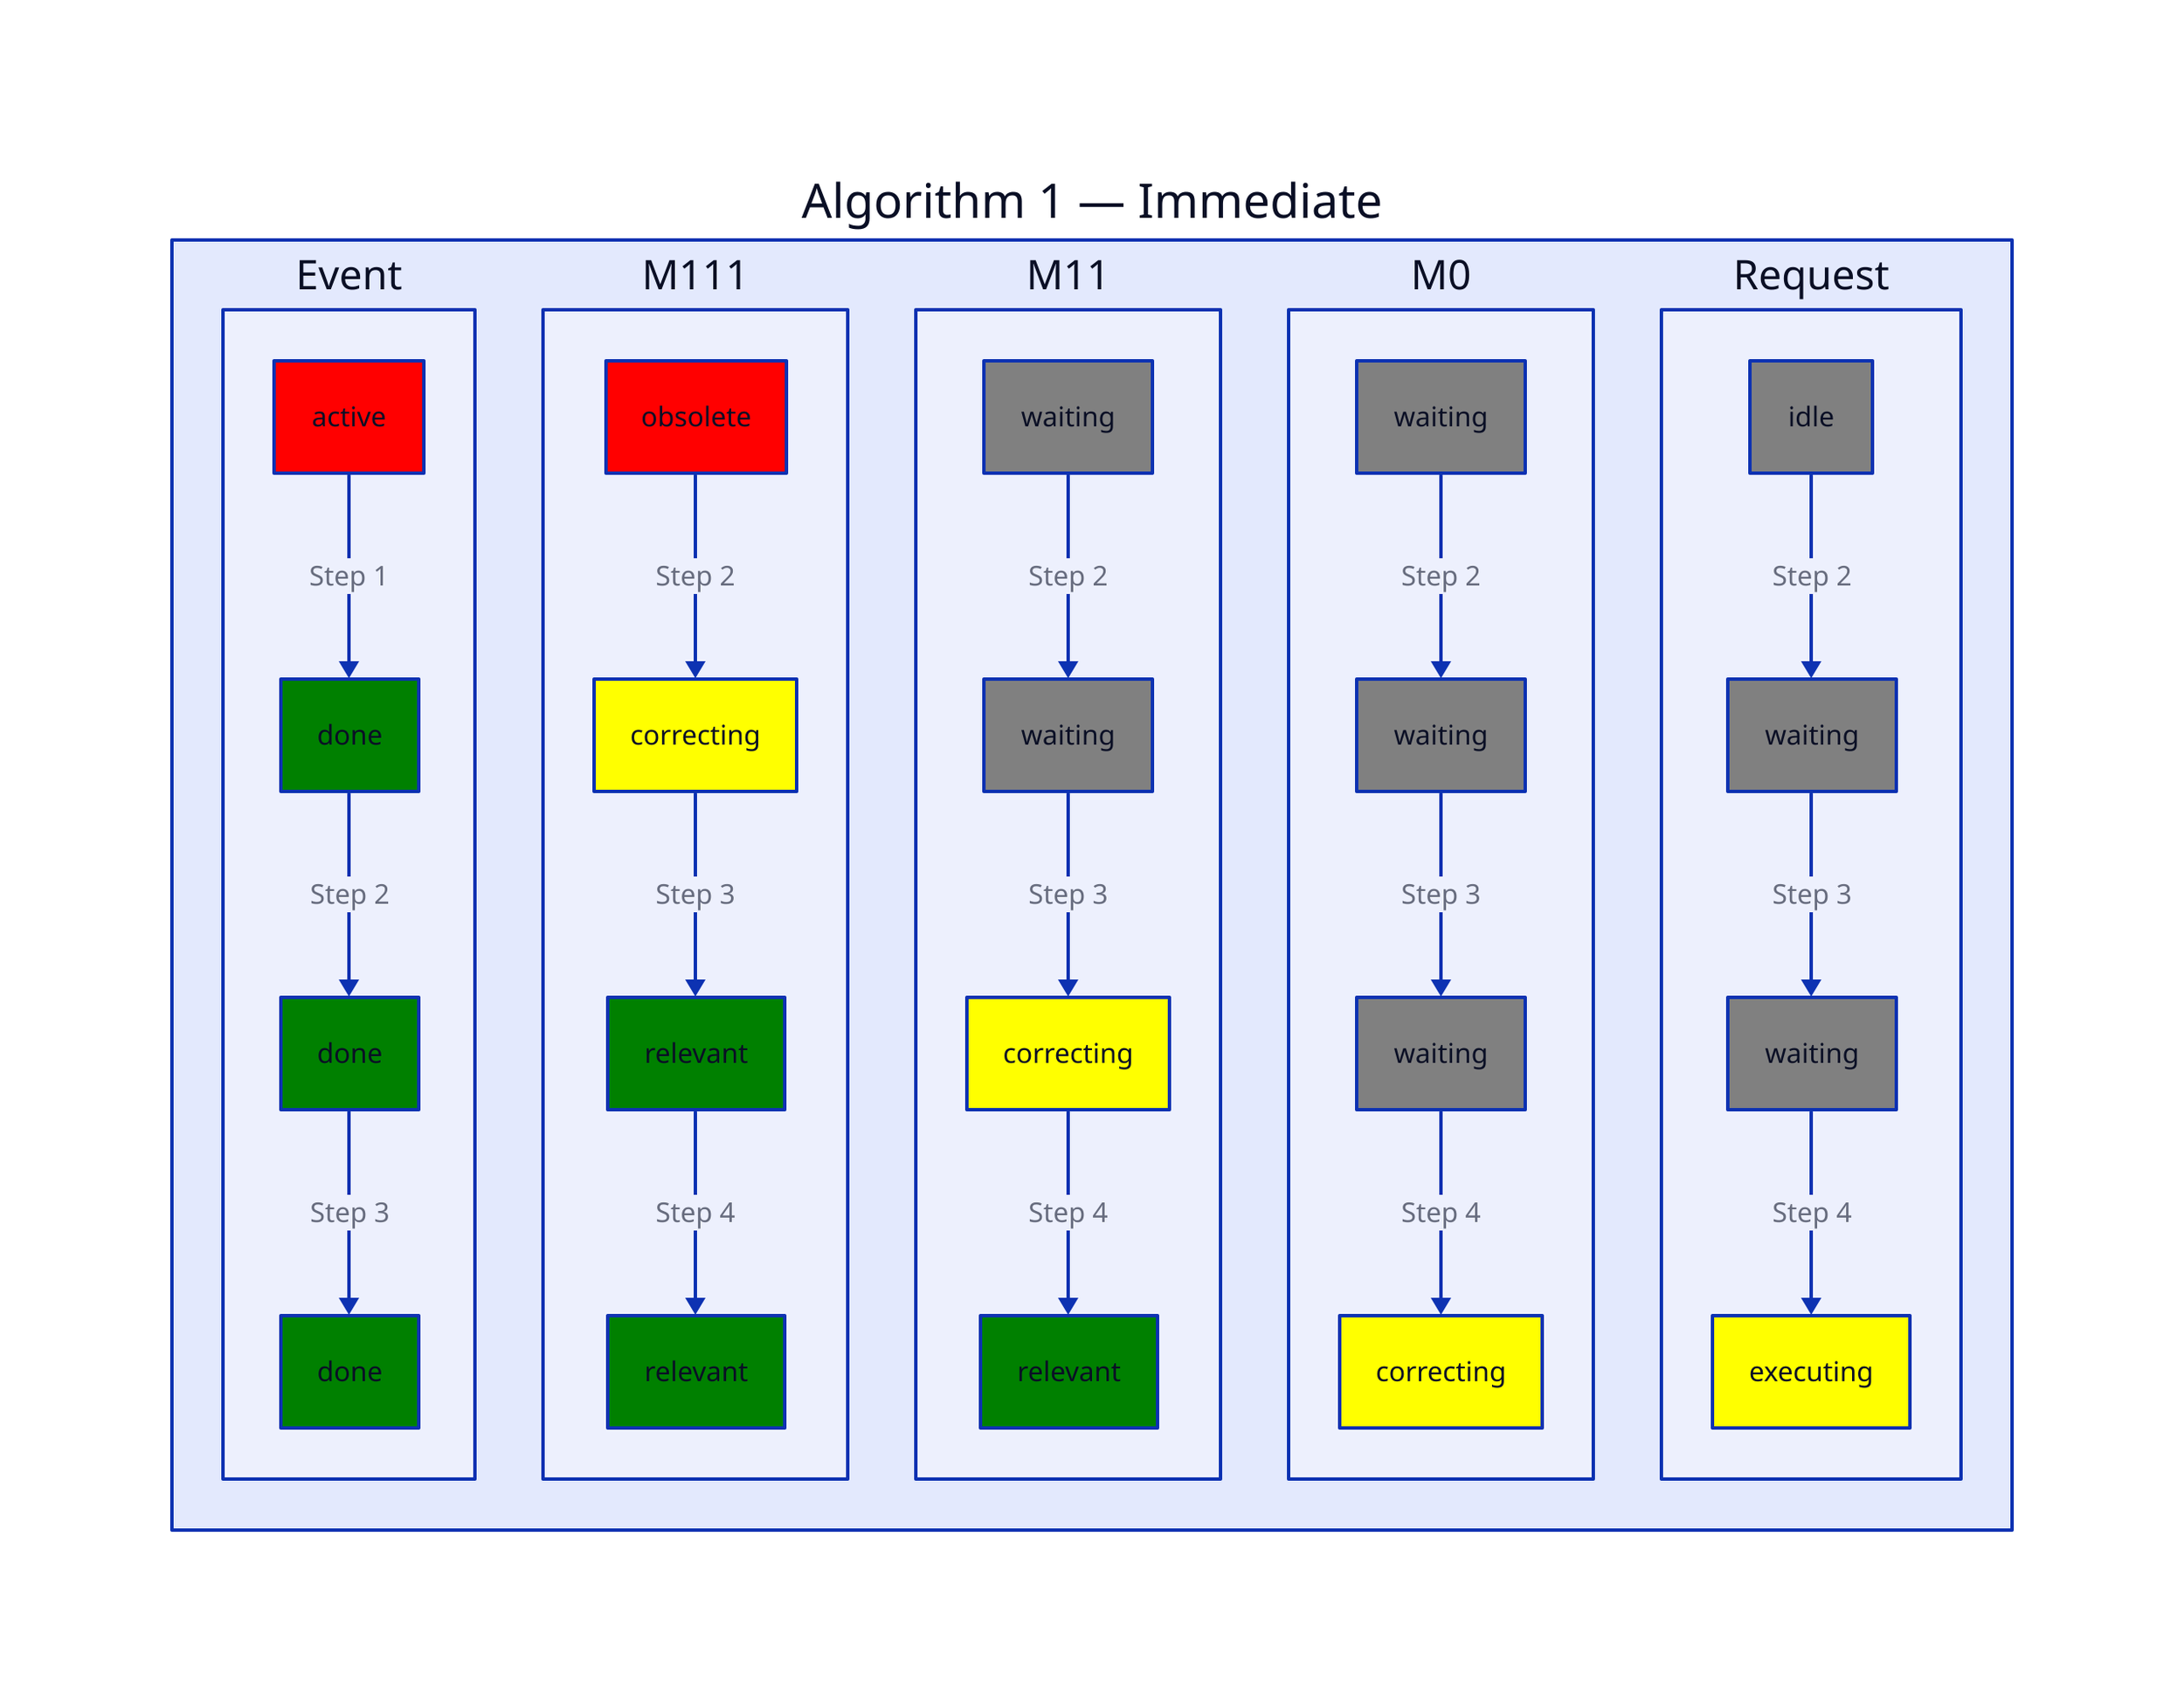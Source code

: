 A1: {
  label: "Algorithm 1 — Immediate"

  Event: {
    s1: "active" { style.fill: red }
    s2: "done" { style.fill: green }
    s3: "done" { style.fill: green }
    s4: "done" { style.fill: green }

    s1 -> s2: "Step 1"
    s2 -> s3: "Step 2"
    s3 -> s4: "Step 3"
  }

  Train: {
    label: M111
    s1: "obsolete" { style.fill: red }
    s2: "correcting" { style.fill: yellow }
    s3: "relevant" { style.fill: green }
    s4: "relevant" { style.fill: green }

    s1 -> s2: "Step 2"
    s2 -> s3: "Step 3"
    s3 -> s4: "Step 4"
  }

  Map: {
    label: M11
    s1: "waiting" { style.fill: gray }
    s2: "waiting" { style.fill: gray }
    s3: "correcting" { style.fill: yellow }
    s4: "relevant" { style.fill: green }

    s1 -> s2: "Step 2"
    s2 -> s3: "Step 3"
    s3 -> s4: "Step 4"
  }

  Tile: {
    label: M0
    s1: "waiting" { style.fill: gray }
    s2: "waiting" { style.fill: gray }
    s3: "waiting" { style.fill: gray }
    s4: "correcting" { style.fill: yellow }

    s1 -> s2: "Step 2"
    s2 -> s3: "Step 3"
    s3 -> s4: "Step 4"
  }

  Request: {
    s1: "idle" { style.fill: gray }
    s2: "waiting" { style.fill: gray }
    s3: "waiting" { style.fill: gray }
    s4: "executing" { style.fill: yellow }

    s1 -> s2: "Step 2"
    s2 -> s3: "Step 3"
    s3 -> s4: "Step 4"
  }
}